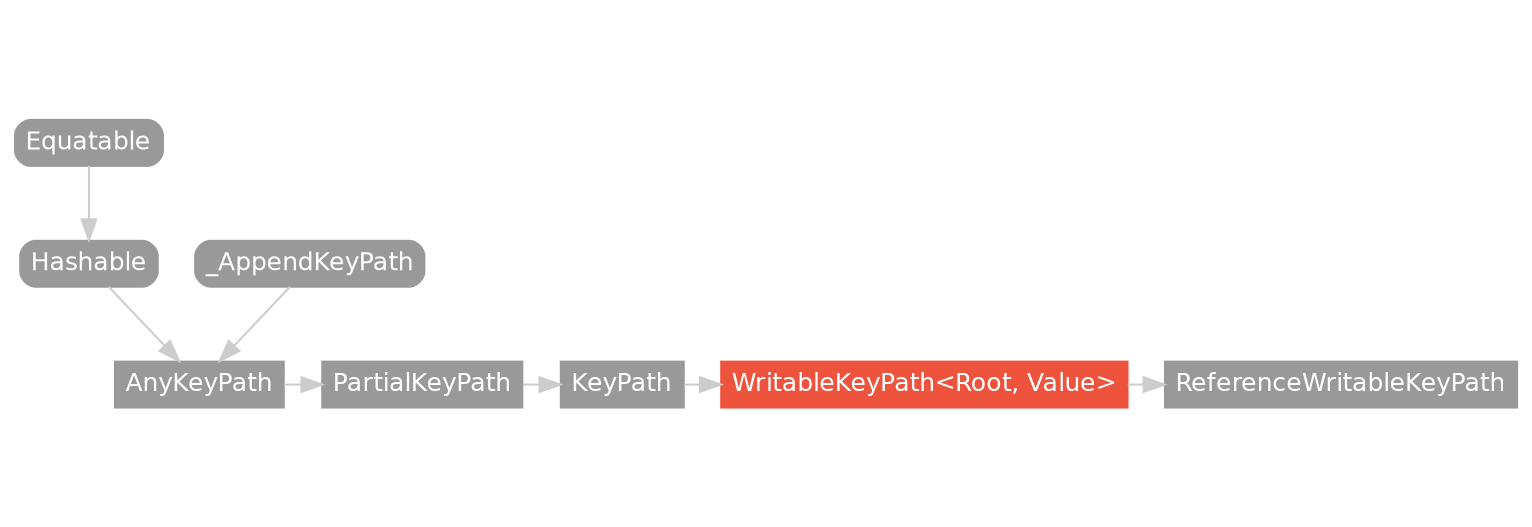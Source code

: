 strict digraph "WritableKeyPath<Root, Value> - Type Hierarchy - SwiftDoc.org" {
    pad="0.1,0.8"
    node [shape=box, style="filled,rounded", color="#999999", fillcolor="#999999", fontcolor=white, fontname=Helvetica, fontnames="Helvetica,sansserif", fontsize=12, margin="0.07,0.05", height="0.3"]
    edge [color="#cccccc"]
    "AnyKeyPath" [URL="/type/AnyKeyPath/hierarchy/", style=filled]
    "Equatable" [URL="/protocol/Equatable/hierarchy/"]
    "Hashable" [URL="/protocol/Hashable/hierarchy/"]
    "KeyPath" [URL="/type/KeyPath/hierarchy/", style=filled]
    "PartialKeyPath" [URL="/type/PartialKeyPath/hierarchy/", style=filled]
    "ReferenceWritableKeyPath" [URL="/type/ReferenceWritableKeyPath/hierarchy/", style=filled]
    "WritableKeyPath<Root, Value>" [URL="/type/WritableKeyPath/", style="filled", fillcolor="#ee543d", color="#ee543d"]
    "_AppendKeyPath" [URL="/protocol/_AppendKeyPath/hierarchy/"]    "WritableKeyPath<Root, Value>" -> "ReferenceWritableKeyPath"
    "KeyPath" -> "WritableKeyPath<Root, Value>"
    "PartialKeyPath" -> "KeyPath"
    "AnyKeyPath" -> "PartialKeyPath"
    "Hashable" -> "AnyKeyPath"
    "_AppendKeyPath" -> "AnyKeyPath"
    "Equatable" -> "Hashable"
    subgraph Types {
        rank = max; "WritableKeyPath<Root, Value>"; "ReferenceWritableKeyPath"; "KeyPath"; "PartialKeyPath"; "AnyKeyPath";
    }
}